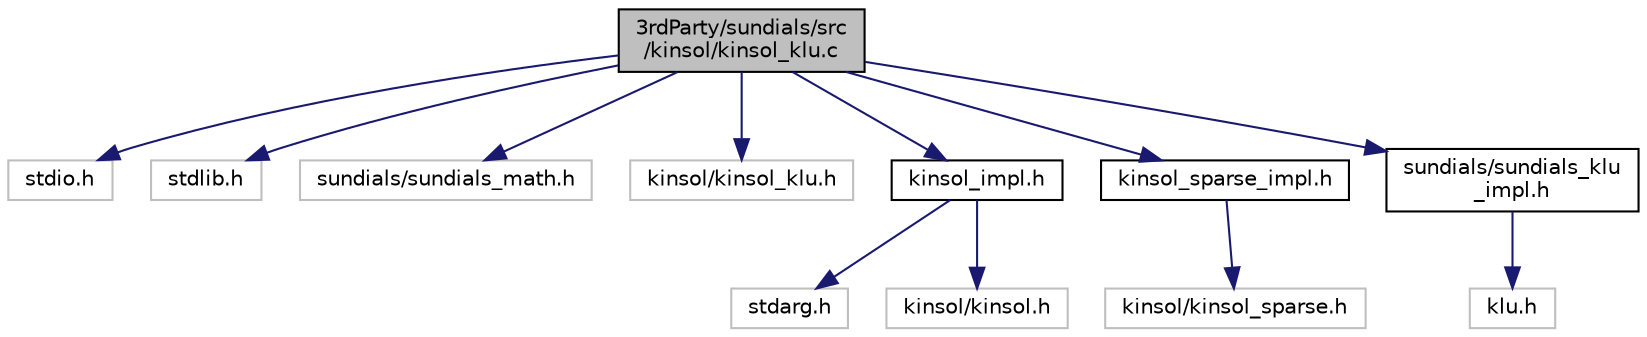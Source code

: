 digraph "3rdParty/sundials/src/kinsol/kinsol_klu.c"
{
  edge [fontname="Helvetica",fontsize="10",labelfontname="Helvetica",labelfontsize="10"];
  node [fontname="Helvetica",fontsize="10",shape=record];
  Node0 [label="3rdParty/sundials/src\l/kinsol/kinsol_klu.c",height=0.2,width=0.4,color="black", fillcolor="grey75", style="filled", fontcolor="black"];
  Node0 -> Node1 [color="midnightblue",fontsize="10",style="solid",fontname="Helvetica"];
  Node1 [label="stdio.h",height=0.2,width=0.4,color="grey75", fillcolor="white", style="filled"];
  Node0 -> Node2 [color="midnightblue",fontsize="10",style="solid",fontname="Helvetica"];
  Node2 [label="stdlib.h",height=0.2,width=0.4,color="grey75", fillcolor="white", style="filled"];
  Node0 -> Node3 [color="midnightblue",fontsize="10",style="solid",fontname="Helvetica"];
  Node3 [label="sundials/sundials_math.h",height=0.2,width=0.4,color="grey75", fillcolor="white", style="filled"];
  Node0 -> Node4 [color="midnightblue",fontsize="10",style="solid",fontname="Helvetica"];
  Node4 [label="kinsol/kinsol_klu.h",height=0.2,width=0.4,color="grey75", fillcolor="white", style="filled"];
  Node0 -> Node5 [color="midnightblue",fontsize="10",style="solid",fontname="Helvetica"];
  Node5 [label="kinsol_impl.h",height=0.2,width=0.4,color="black", fillcolor="white", style="filled",URL="$d6/d83/3rd_party_2sundials_2src_2kinsol_2kinsol__impl_8h.html"];
  Node5 -> Node6 [color="midnightblue",fontsize="10",style="solid",fontname="Helvetica"];
  Node6 [label="stdarg.h",height=0.2,width=0.4,color="grey75", fillcolor="white", style="filled"];
  Node5 -> Node7 [color="midnightblue",fontsize="10",style="solid",fontname="Helvetica"];
  Node7 [label="kinsol/kinsol.h",height=0.2,width=0.4,color="grey75", fillcolor="white", style="filled"];
  Node0 -> Node8 [color="midnightblue",fontsize="10",style="solid",fontname="Helvetica"];
  Node8 [label="kinsol_sparse_impl.h",height=0.2,width=0.4,color="black", fillcolor="white", style="filled",URL="$d1/da2/kinsol__sparse__impl_8h.html"];
  Node8 -> Node9 [color="midnightblue",fontsize="10",style="solid",fontname="Helvetica"];
  Node9 [label="kinsol/kinsol_sparse.h",height=0.2,width=0.4,color="grey75", fillcolor="white", style="filled"];
  Node0 -> Node10 [color="midnightblue",fontsize="10",style="solid",fontname="Helvetica"];
  Node10 [label="sundials/sundials_klu\l_impl.h",height=0.2,width=0.4,color="black", fillcolor="white", style="filled",URL="$d1/dc6/sundials__klu__impl_8h.html"];
  Node10 -> Node11 [color="midnightblue",fontsize="10",style="solid",fontname="Helvetica"];
  Node11 [label="klu.h",height=0.2,width=0.4,color="grey75", fillcolor="white", style="filled"];
}
